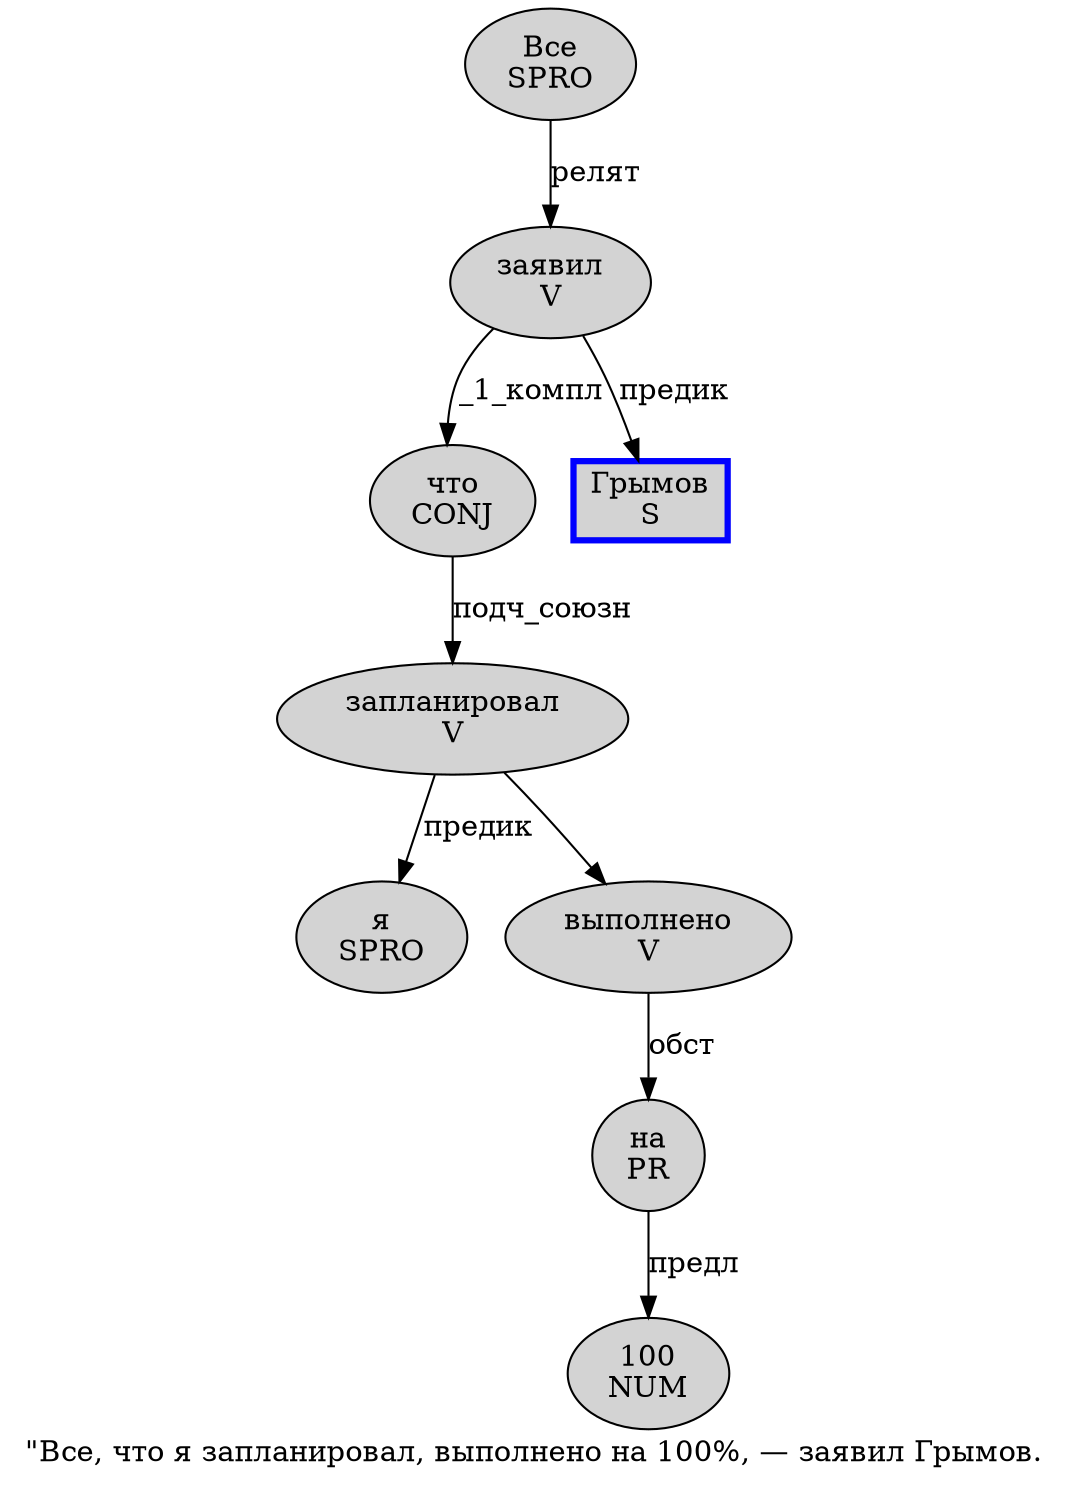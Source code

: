 digraph SENTENCE_235 {
	graph [label="\"Все, что я запланировал, выполнено на 100%, — заявил Грымов."]
	node [style=filled]
		1 [label="Все
SPRO" color="" fillcolor=lightgray penwidth=1 shape=ellipse]
		3 [label="что
CONJ" color="" fillcolor=lightgray penwidth=1 shape=ellipse]
		4 [label="я
SPRO" color="" fillcolor=lightgray penwidth=1 shape=ellipse]
		5 [label="запланировал
V" color="" fillcolor=lightgray penwidth=1 shape=ellipse]
		7 [label="выполнено
V" color="" fillcolor=lightgray penwidth=1 shape=ellipse]
		8 [label="на
PR" color="" fillcolor=lightgray penwidth=1 shape=ellipse]
		9 [label="100
NUM" color="" fillcolor=lightgray penwidth=1 shape=ellipse]
		13 [label="заявил
V" color="" fillcolor=lightgray penwidth=1 shape=ellipse]
		14 [label="Грымов
S" color=blue fillcolor=lightgray penwidth=3 shape=box]
			7 -> 8 [label="обст"]
			5 -> 4 [label="предик"]
			5 -> 7
			1 -> 13 [label="релят"]
			8 -> 9 [label="предл"]
			13 -> 3 [label="_1_компл"]
			13 -> 14 [label="предик"]
			3 -> 5 [label="подч_союзн"]
}